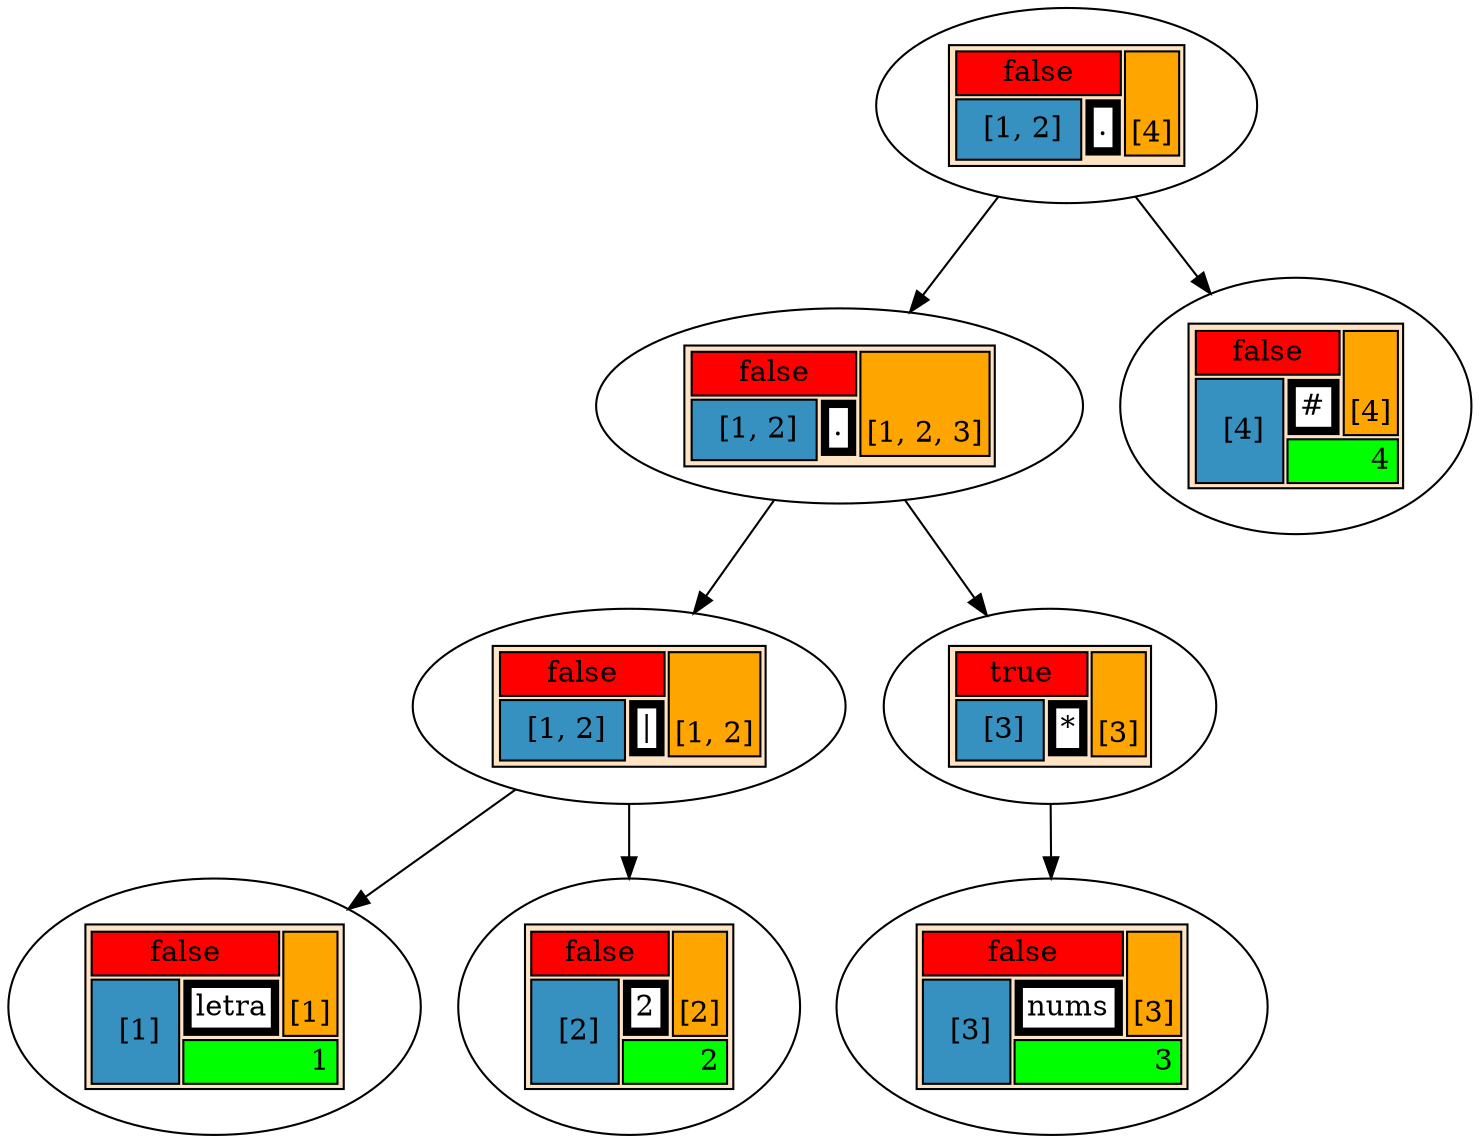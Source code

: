 digraph Arbol_Sintactico {

n1[
   label=<
<TABLE BGCOLOR="bisque">
<TR>
 <TD COLSPAN="3"  BGCOLOR="Red">false</TD>
 <TD ROWSPAN="2" BGCOLOR="Orange" 
  VALIGN="bottom" ALIGN="right">[4]</TD> 
 </TR>
  <TR>
   <TD COLSPAN="2" ROWSPAN="2"  BGCOLOR="#3690c0">
  [1, 2]
 </TD> 
  <TD BGCOLOR="white"  BORDER="4">.</TD> 
 </TR>
 </TABLE>> 
   ]
n2[
   label=<
<TABLE BGCOLOR="bisque">
<TR>
 <TD COLSPAN="3"  BGCOLOR="Red">false</TD>
 <TD ROWSPAN="2" BGCOLOR="Orange" 
  VALIGN="bottom" ALIGN="right">[1, 2, 3]</TD> 
 </TR>
  <TR>
   <TD COLSPAN="2" ROWSPAN="2"  BGCOLOR="#3690c0">
  [1, 2]
 </TD> 
  <TD BGCOLOR="white"  BORDER="4">.</TD> 
 </TR>
 </TABLE>> 
   ]
n1->n2
n3[
   label=<
<TABLE BGCOLOR="bisque">
<TR>
 <TD COLSPAN="3"  BGCOLOR="Red">false</TD>
 <TD ROWSPAN="2" BGCOLOR="Orange" 
  VALIGN="bottom" ALIGN="right">[1, 2]</TD> 
 </TR>
  <TR>
   <TD COLSPAN="2" ROWSPAN="2"  BGCOLOR="#3690c0">
  [1, 2]
 </TD> 
  <TD BGCOLOR="white"  BORDER="4">|</TD> 
 </TR>
 </TABLE>> 
   ]
n2->n3
n4[
   label=<
<TABLE BGCOLOR="bisque">
<TR>
 <TD COLSPAN="3"  BGCOLOR="Red">false</TD>
 <TD ROWSPAN="2" BGCOLOR="Orange" 
  VALIGN="bottom" ALIGN="right">[1]</TD> 
 </TR>
  <TR>
   <TD COLSPAN="2" ROWSPAN="2"  BGCOLOR="#3690c0">
  [1]
 </TD> 
  <TD BGCOLOR="white"  BORDER="4">letra</TD> 
 </TR>
 <TR>
  <TD COLSPAN="2" ALIGN="right" PORT="there"  BGCOLOR="Green">1</TD>
  </TR>
  </TABLE>> 
   ]
n3->n4
n5[
   label=<
<TABLE BGCOLOR="bisque">
<TR>
 <TD COLSPAN="3"  BGCOLOR="Red">false</TD>
 <TD ROWSPAN="2" BGCOLOR="Orange" 
  VALIGN="bottom" ALIGN="right">[2]</TD> 
 </TR>
  <TR>
   <TD COLSPAN="2" ROWSPAN="2"  BGCOLOR="#3690c0">
  [2]
 </TD> 
  <TD BGCOLOR="white"  BORDER="4">2</TD> 
 </TR>
 <TR>
  <TD COLSPAN="2" ALIGN="right" PORT="there"  BGCOLOR="Green">2</TD>
  </TR>
  </TABLE>> 
   ]
n3->n5
n6[
   label=<
<TABLE BGCOLOR="bisque">
<TR>
 <TD COLSPAN="3"  BGCOLOR="Red">true</TD>
 <TD ROWSPAN="2" BGCOLOR="Orange" 
  VALIGN="bottom" ALIGN="right">[3]</TD> 
 </TR>
  <TR>
   <TD COLSPAN="2" ROWSPAN="2"  BGCOLOR="#3690c0">
  [3]
 </TD> 
  <TD BGCOLOR="white"  BORDER="4">*</TD> 
 </TR>
 </TABLE>> 
   ]
n2->n6
n7[
   label=<
<TABLE BGCOLOR="bisque">
<TR>
 <TD COLSPAN="3"  BGCOLOR="Red">false</TD>
 <TD ROWSPAN="2" BGCOLOR="Orange" 
  VALIGN="bottom" ALIGN="right">[3]</TD> 
 </TR>
  <TR>
   <TD COLSPAN="2" ROWSPAN="2"  BGCOLOR="#3690c0">
  [3]
 </TD> 
  <TD BGCOLOR="white"  BORDER="4">nums</TD> 
 </TR>
 <TR>
  <TD COLSPAN="2" ALIGN="right" PORT="there"  BGCOLOR="Green">3</TD>
  </TR>
  </TABLE>> 
   ]
n6->n7
n8[
   label=<
<TABLE BGCOLOR="bisque">
<TR>
 <TD COLSPAN="3"  BGCOLOR="Red">false</TD>
 <TD ROWSPAN="2" BGCOLOR="Orange" 
  VALIGN="bottom" ALIGN="right">[4]</TD> 
 </TR>
  <TR>
   <TD COLSPAN="2" ROWSPAN="2"  BGCOLOR="#3690c0">
  [4]
 </TD> 
  <TD BGCOLOR="white"  BORDER="4">#</TD> 
 </TR>
 <TR>
  <TD COLSPAN="2" ALIGN="right" PORT="there"  BGCOLOR="Green">4</TD>
  </TR>
  </TABLE>> 
   ]
n1->n8


}